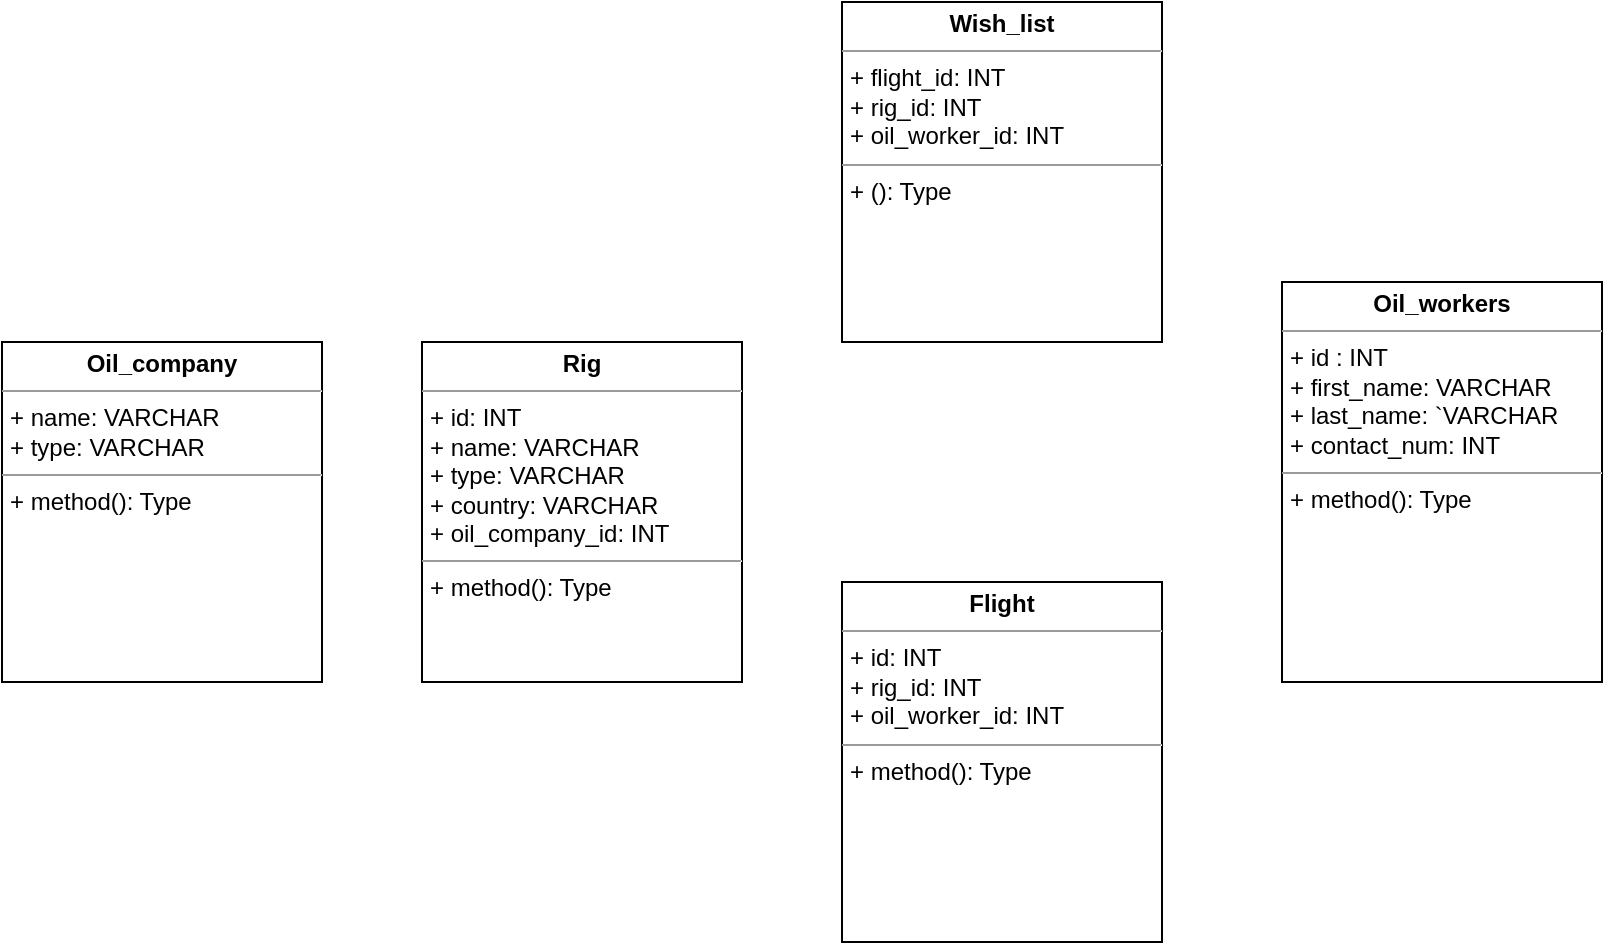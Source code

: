 <mxfile version="13.1.3">
    <diagram id="6hGFLwfOUW9BJ-s0fimq" name="Page-1">
        <mxGraphModel dx="1104" dy="472" grid="1" gridSize="10" guides="1" tooltips="1" connect="1" arrows="1" fold="1" page="1" pageScale="1" pageWidth="827" pageHeight="1169" math="0" shadow="0">
            <root>
                <mxCell id="0"/>
                <mxCell id="1" parent="0"/>
                <mxCell id="2" value="&lt;p style=&quot;margin: 0px ; margin-top: 4px ; text-align: center&quot;&gt;&lt;b&gt;Wish_list&lt;/b&gt;&lt;/p&gt;&lt;hr size=&quot;1&quot;&gt;&lt;p style=&quot;margin: 0px 0px 0px 4px&quot;&gt;+ flight_id: INT&lt;/p&gt;&lt;p style=&quot;margin: 0px 0px 0px 4px&quot;&gt;+ rig_id: INT&lt;/p&gt;&lt;p style=&quot;margin: 0px 0px 0px 4px&quot;&gt;+ oil_worker_id: INT&lt;/p&gt;&lt;hr size=&quot;1&quot;&gt;&lt;p style=&quot;margin: 0px ; margin-left: 4px&quot;&gt;+ (): Type&lt;/p&gt;" style="verticalAlign=top;align=left;overflow=fill;fontSize=12;fontFamily=Helvetica;html=1;" vertex="1" parent="1">
                    <mxGeometry x="440" y="10" width="160" height="170" as="geometry"/>
                </mxCell>
                <mxCell id="3" value="&lt;p style=&quot;margin: 0px ; margin-top: 4px ; text-align: center&quot;&gt;&lt;b&gt;Flight&lt;/b&gt;&lt;/p&gt;&lt;hr size=&quot;1&quot;&gt;&lt;p style=&quot;margin: 0px ; margin-left: 4px&quot;&gt;+ id: INT&lt;/p&gt;&lt;p style=&quot;margin: 0px ; margin-left: 4px&quot;&gt;+ rig_id: INT&lt;/p&gt;&lt;p style=&quot;margin: 0px ; margin-left: 4px&quot;&gt;+ oil_worker_id: INT&lt;/p&gt;&lt;hr size=&quot;1&quot;&gt;&lt;p style=&quot;margin: 0px ; margin-left: 4px&quot;&gt;+ method(): Type&lt;/p&gt;" style="verticalAlign=top;align=left;overflow=fill;fontSize=12;fontFamily=Helvetica;html=1;" vertex="1" parent="1">
                    <mxGeometry x="440" y="300" width="160" height="180" as="geometry"/>
                </mxCell>
                <mxCell id="4" value="&lt;p style=&quot;margin: 0px ; margin-top: 4px ; text-align: center&quot;&gt;&lt;b&gt;Oil_workers&lt;/b&gt;&lt;/p&gt;&lt;hr size=&quot;1&quot;&gt;&lt;p style=&quot;margin: 0px ; margin-left: 4px&quot;&gt;+ id : INT&lt;/p&gt;&lt;p style=&quot;margin: 0px ; margin-left: 4px&quot;&gt;+ first_name: VARCHAR&lt;/p&gt;&lt;p style=&quot;margin: 0px ; margin-left: 4px&quot;&gt;+ last_name: `VARCHAR&lt;/p&gt;&lt;p style=&quot;margin: 0px ; margin-left: 4px&quot;&gt;+ contact_num: INT&lt;/p&gt;&lt;hr size=&quot;1&quot;&gt;&lt;p style=&quot;margin: 0px ; margin-left: 4px&quot;&gt;+ method(): Type&lt;/p&gt;" style="verticalAlign=top;align=left;overflow=fill;fontSize=12;fontFamily=Helvetica;html=1;" vertex="1" parent="1">
                    <mxGeometry x="660" y="150" width="160" height="200" as="geometry"/>
                </mxCell>
                <mxCell id="5" value="&lt;p style=&quot;margin: 0px ; margin-top: 4px ; text-align: center&quot;&gt;&lt;b&gt;Rig&lt;/b&gt;&lt;/p&gt;&lt;hr size=&quot;1&quot;&gt;&lt;p style=&quot;margin: 0px ; margin-left: 4px&quot;&gt;+ id: INT&lt;br&gt;&lt;/p&gt;&lt;p style=&quot;margin: 0px ; margin-left: 4px&quot;&gt;+ name: VARCHAR&lt;/p&gt;&lt;p style=&quot;margin: 0px ; margin-left: 4px&quot;&gt;+ type: VARCHAR&lt;/p&gt;&lt;p style=&quot;margin: 0px ; margin-left: 4px&quot;&gt;+ country: VARCHAR&lt;/p&gt;&lt;p style=&quot;margin: 0px ; margin-left: 4px&quot;&gt;+ oil_company_id: INT&lt;/p&gt;&lt;hr size=&quot;1&quot;&gt;&lt;p style=&quot;margin: 0px ; margin-left: 4px&quot;&gt;+ method(): Type&lt;/p&gt;" style="verticalAlign=top;align=left;overflow=fill;fontSize=12;fontFamily=Helvetica;html=1;" vertex="1" parent="1">
                    <mxGeometry x="230" y="180" width="160" height="170" as="geometry"/>
                </mxCell>
                <mxCell id="7" value="&lt;p style=&quot;margin: 0px ; margin-top: 4px ; text-align: center&quot;&gt;&lt;b&gt;Oil_company&lt;/b&gt;&lt;/p&gt;&lt;hr size=&quot;1&quot;&gt;&lt;p style=&quot;margin: 0px ; margin-left: 4px&quot;&gt;+ name: VARCHAR&lt;/p&gt;&lt;p style=&quot;margin: 0px ; margin-left: 4px&quot;&gt;+ type: VARCHAR&lt;/p&gt;&lt;hr size=&quot;1&quot;&gt;&lt;p style=&quot;margin: 0px ; margin-left: 4px&quot;&gt;+ method(): Type&lt;/p&gt;" style="verticalAlign=top;align=left;overflow=fill;fontSize=12;fontFamily=Helvetica;html=1;" vertex="1" parent="1">
                    <mxGeometry x="20" y="180" width="160" height="170" as="geometry"/>
                </mxCell>
            </root>
        </mxGraphModel>
    </diagram>
</mxfile>